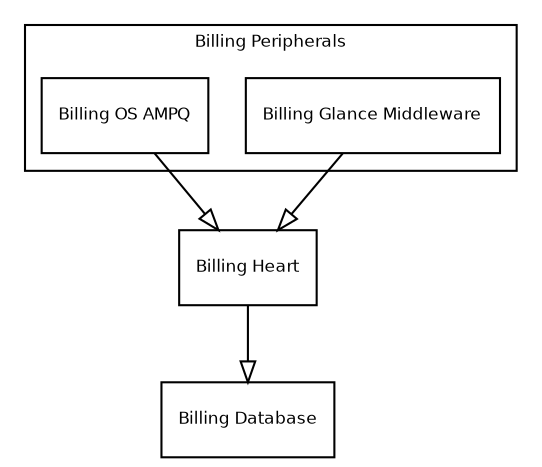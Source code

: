 digraph G {
        compound=true;
        fontname = "Bitstream Vera Sans"
        fontsize = 8

        node [
                fontname = "Bitstream Vera Sans"
                fontsize = 8
                shape = "record"
        ]

        edge [
                fontname = "Bitstream Vera Sans"
                fontsize = 8
        ]

        BillingHeart [
                label = "{Billing Heart}"
        ]
        
        BillingDatabase [
                label = "{Billing Database}"
        ]

        subgraph clusterPeripherals {
                label = "Billing Peripherals"
                BillingGlance [
                    label = "{Billing Glance Middleware}"
                ]
 
                BillingOsAmqp [
                    label = "{Billing OS AMPQ}"
                ]
        }

        edge [
                arrowhead = "empty"
        ]

        BillingOsAmqp -> BillingHeart
        BillingGlance -> BillingHeart
        
        BillingHeart -> BillingDatabase

}

